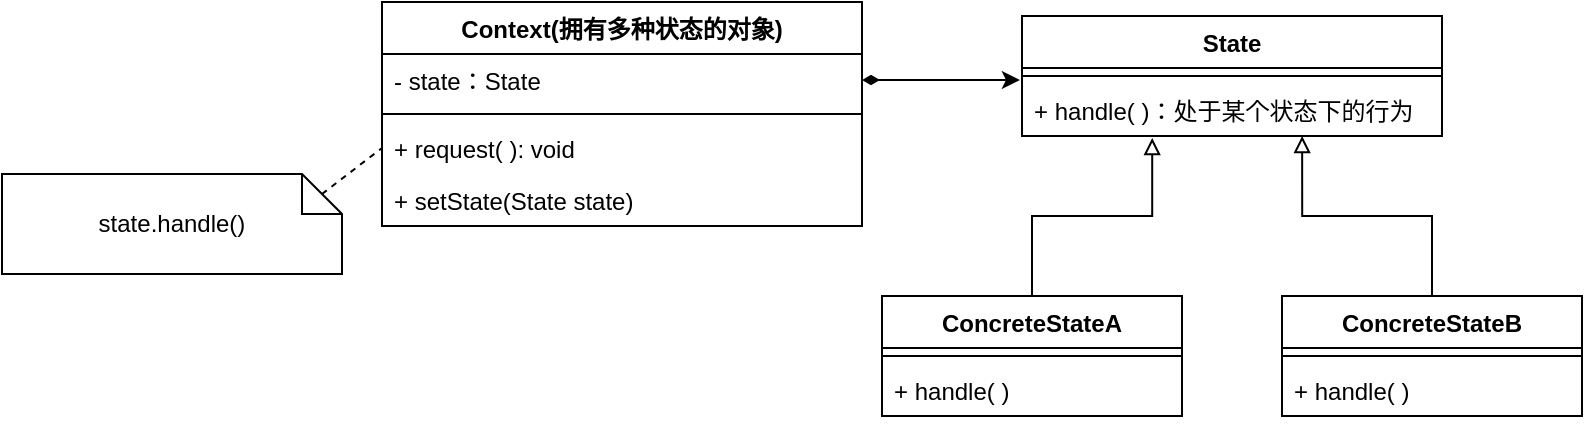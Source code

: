 <mxfile version="15.2.7" type="device"><diagram id="uO4PwLSVTLwOsF4nZ_C8" name="第 1 页"><mxGraphModel dx="1022" dy="590" grid="1" gridSize="10" guides="1" tooltips="1" connect="1" arrows="1" fold="1" page="1" pageScale="1" pageWidth="827" pageHeight="1169" math="0" shadow="0"><root><mxCell id="0"/><mxCell id="1" parent="0"/><mxCell id="06ooXJiBfRiec8emtdxZ-1" value="Context(拥有多种状态的对象)" style="swimlane;fontStyle=1;align=center;verticalAlign=top;childLayout=stackLayout;horizontal=1;startSize=26;horizontalStack=0;resizeParent=1;resizeParentMax=0;resizeLast=0;collapsible=1;marginBottom=0;" vertex="1" parent="1"><mxGeometry x="210" y="93" width="240" height="112" as="geometry"/></mxCell><mxCell id="06ooXJiBfRiec8emtdxZ-2" value="- state：State" style="text;strokeColor=none;fillColor=none;align=left;verticalAlign=top;spacingLeft=4;spacingRight=4;overflow=hidden;rotatable=0;points=[[0,0.5],[1,0.5]];portConstraint=eastwest;" vertex="1" parent="06ooXJiBfRiec8emtdxZ-1"><mxGeometry y="26" width="240" height="26" as="geometry"/></mxCell><mxCell id="06ooXJiBfRiec8emtdxZ-3" value="" style="line;strokeWidth=1;fillColor=none;align=left;verticalAlign=middle;spacingTop=-1;spacingLeft=3;spacingRight=3;rotatable=0;labelPosition=right;points=[];portConstraint=eastwest;" vertex="1" parent="06ooXJiBfRiec8emtdxZ-1"><mxGeometry y="52" width="240" height="8" as="geometry"/></mxCell><mxCell id="06ooXJiBfRiec8emtdxZ-4" value="+ request( ): void" style="text;strokeColor=none;fillColor=none;align=left;verticalAlign=top;spacingLeft=4;spacingRight=4;overflow=hidden;rotatable=0;points=[[0,0.5],[1,0.5]];portConstraint=eastwest;" vertex="1" parent="06ooXJiBfRiec8emtdxZ-1"><mxGeometry y="60" width="240" height="26" as="geometry"/></mxCell><mxCell id="06ooXJiBfRiec8emtdxZ-5" value="+ setState(State state)" style="text;strokeColor=none;fillColor=none;align=left;verticalAlign=top;spacingLeft=4;spacingRight=4;overflow=hidden;rotatable=0;points=[[0,0.5],[1,0.5]];portConstraint=eastwest;" vertex="1" parent="06ooXJiBfRiec8emtdxZ-1"><mxGeometry y="86" width="240" height="26" as="geometry"/></mxCell><mxCell id="06ooXJiBfRiec8emtdxZ-6" value="State" style="swimlane;fontStyle=1;align=center;verticalAlign=top;childLayout=stackLayout;horizontal=1;startSize=26;horizontalStack=0;resizeParent=1;resizeParentMax=0;resizeLast=0;collapsible=1;marginBottom=0;" vertex="1" parent="1"><mxGeometry x="530" y="100" width="210" height="60" as="geometry"/></mxCell><mxCell id="06ooXJiBfRiec8emtdxZ-8" value="" style="line;strokeWidth=1;fillColor=none;align=left;verticalAlign=middle;spacingTop=-1;spacingLeft=3;spacingRight=3;rotatable=0;labelPosition=right;points=[];portConstraint=eastwest;" vertex="1" parent="06ooXJiBfRiec8emtdxZ-6"><mxGeometry y="26" width="210" height="8" as="geometry"/></mxCell><mxCell id="06ooXJiBfRiec8emtdxZ-9" value="+ handle( )：处于某个状态下的行为" style="text;strokeColor=none;fillColor=none;align=left;verticalAlign=top;spacingLeft=4;spacingRight=4;overflow=hidden;rotatable=0;points=[[0,0.5],[1,0.5]];portConstraint=eastwest;" vertex="1" parent="06ooXJiBfRiec8emtdxZ-6"><mxGeometry y="34" width="210" height="26" as="geometry"/></mxCell><mxCell id="06ooXJiBfRiec8emtdxZ-16" style="edgeStyle=orthogonalEdgeStyle;rounded=0;orthogonalLoop=1;jettySize=auto;html=1;exitX=0.5;exitY=0;exitDx=0;exitDy=0;entryX=0.31;entryY=1.038;entryDx=0;entryDy=0;entryPerimeter=0;endArrow=block;endFill=0;" edge="1" parent="1" source="06ooXJiBfRiec8emtdxZ-10" target="06ooXJiBfRiec8emtdxZ-9"><mxGeometry relative="1" as="geometry"/></mxCell><mxCell id="06ooXJiBfRiec8emtdxZ-10" value="ConcreteStateA" style="swimlane;fontStyle=1;align=center;verticalAlign=top;childLayout=stackLayout;horizontal=1;startSize=26;horizontalStack=0;resizeParent=1;resizeParentMax=0;resizeLast=0;collapsible=1;marginBottom=0;" vertex="1" parent="1"><mxGeometry x="460" y="240" width="150" height="60" as="geometry"/></mxCell><mxCell id="06ooXJiBfRiec8emtdxZ-11" value="" style="line;strokeWidth=1;fillColor=none;align=left;verticalAlign=middle;spacingTop=-1;spacingLeft=3;spacingRight=3;rotatable=0;labelPosition=right;points=[];portConstraint=eastwest;" vertex="1" parent="06ooXJiBfRiec8emtdxZ-10"><mxGeometry y="26" width="150" height="8" as="geometry"/></mxCell><mxCell id="06ooXJiBfRiec8emtdxZ-12" value="+ handle( )" style="text;strokeColor=none;fillColor=none;align=left;verticalAlign=top;spacingLeft=4;spacingRight=4;overflow=hidden;rotatable=0;points=[[0,0.5],[1,0.5]];portConstraint=eastwest;" vertex="1" parent="06ooXJiBfRiec8emtdxZ-10"><mxGeometry y="34" width="150" height="26" as="geometry"/></mxCell><mxCell id="06ooXJiBfRiec8emtdxZ-17" style="edgeStyle=orthogonalEdgeStyle;rounded=0;orthogonalLoop=1;jettySize=auto;html=1;exitX=0.5;exitY=0;exitDx=0;exitDy=0;entryX=0.667;entryY=1;entryDx=0;entryDy=0;entryPerimeter=0;endArrow=block;endFill=0;" edge="1" parent="1" source="06ooXJiBfRiec8emtdxZ-13" target="06ooXJiBfRiec8emtdxZ-9"><mxGeometry relative="1" as="geometry"/></mxCell><mxCell id="06ooXJiBfRiec8emtdxZ-13" value="ConcreteStateB" style="swimlane;fontStyle=1;align=center;verticalAlign=top;childLayout=stackLayout;horizontal=1;startSize=26;horizontalStack=0;resizeParent=1;resizeParentMax=0;resizeLast=0;collapsible=1;marginBottom=0;" vertex="1" parent="1"><mxGeometry x="660" y="240" width="150" height="60" as="geometry"/></mxCell><mxCell id="06ooXJiBfRiec8emtdxZ-14" value="" style="line;strokeWidth=1;fillColor=none;align=left;verticalAlign=middle;spacingTop=-1;spacingLeft=3;spacingRight=3;rotatable=0;labelPosition=right;points=[];portConstraint=eastwest;" vertex="1" parent="06ooXJiBfRiec8emtdxZ-13"><mxGeometry y="26" width="150" height="8" as="geometry"/></mxCell><mxCell id="06ooXJiBfRiec8emtdxZ-15" value="+ handle( )" style="text;strokeColor=none;fillColor=none;align=left;verticalAlign=top;spacingLeft=4;spacingRight=4;overflow=hidden;rotatable=0;points=[[0,0.5],[1,0.5]];portConstraint=eastwest;" vertex="1" parent="06ooXJiBfRiec8emtdxZ-13"><mxGeometry y="34" width="150" height="26" as="geometry"/></mxCell><mxCell id="06ooXJiBfRiec8emtdxZ-18" style="edgeStyle=orthogonalEdgeStyle;rounded=0;orthogonalLoop=1;jettySize=auto;html=1;exitX=1;exitY=0.5;exitDx=0;exitDy=0;entryX=-0.005;entryY=-0.077;entryDx=0;entryDy=0;entryPerimeter=0;endArrow=classic;endFill=1;startArrow=diamondThin;startFill=1;" edge="1" parent="1" source="06ooXJiBfRiec8emtdxZ-2" target="06ooXJiBfRiec8emtdxZ-9"><mxGeometry relative="1" as="geometry"/></mxCell><mxCell id="06ooXJiBfRiec8emtdxZ-19" value="state.handle()" style="shape=note;size=20;whiteSpace=wrap;html=1;" vertex="1" parent="1"><mxGeometry x="20" y="179" width="170" height="50" as="geometry"/></mxCell><mxCell id="06ooXJiBfRiec8emtdxZ-20" value="" style="endArrow=none;html=1;exitX=0;exitY=0;exitDx=160;exitDy=10;exitPerimeter=0;entryX=0;entryY=0.5;entryDx=0;entryDy=0;dashed=1;" edge="1" parent="1" source="06ooXJiBfRiec8emtdxZ-19" target="06ooXJiBfRiec8emtdxZ-4"><mxGeometry width="50" height="50" relative="1" as="geometry"><mxPoint x="240" y="320" as="sourcePoint"/><mxPoint x="290" y="270" as="targetPoint"/></mxGeometry></mxCell></root></mxGraphModel></diagram></mxfile>